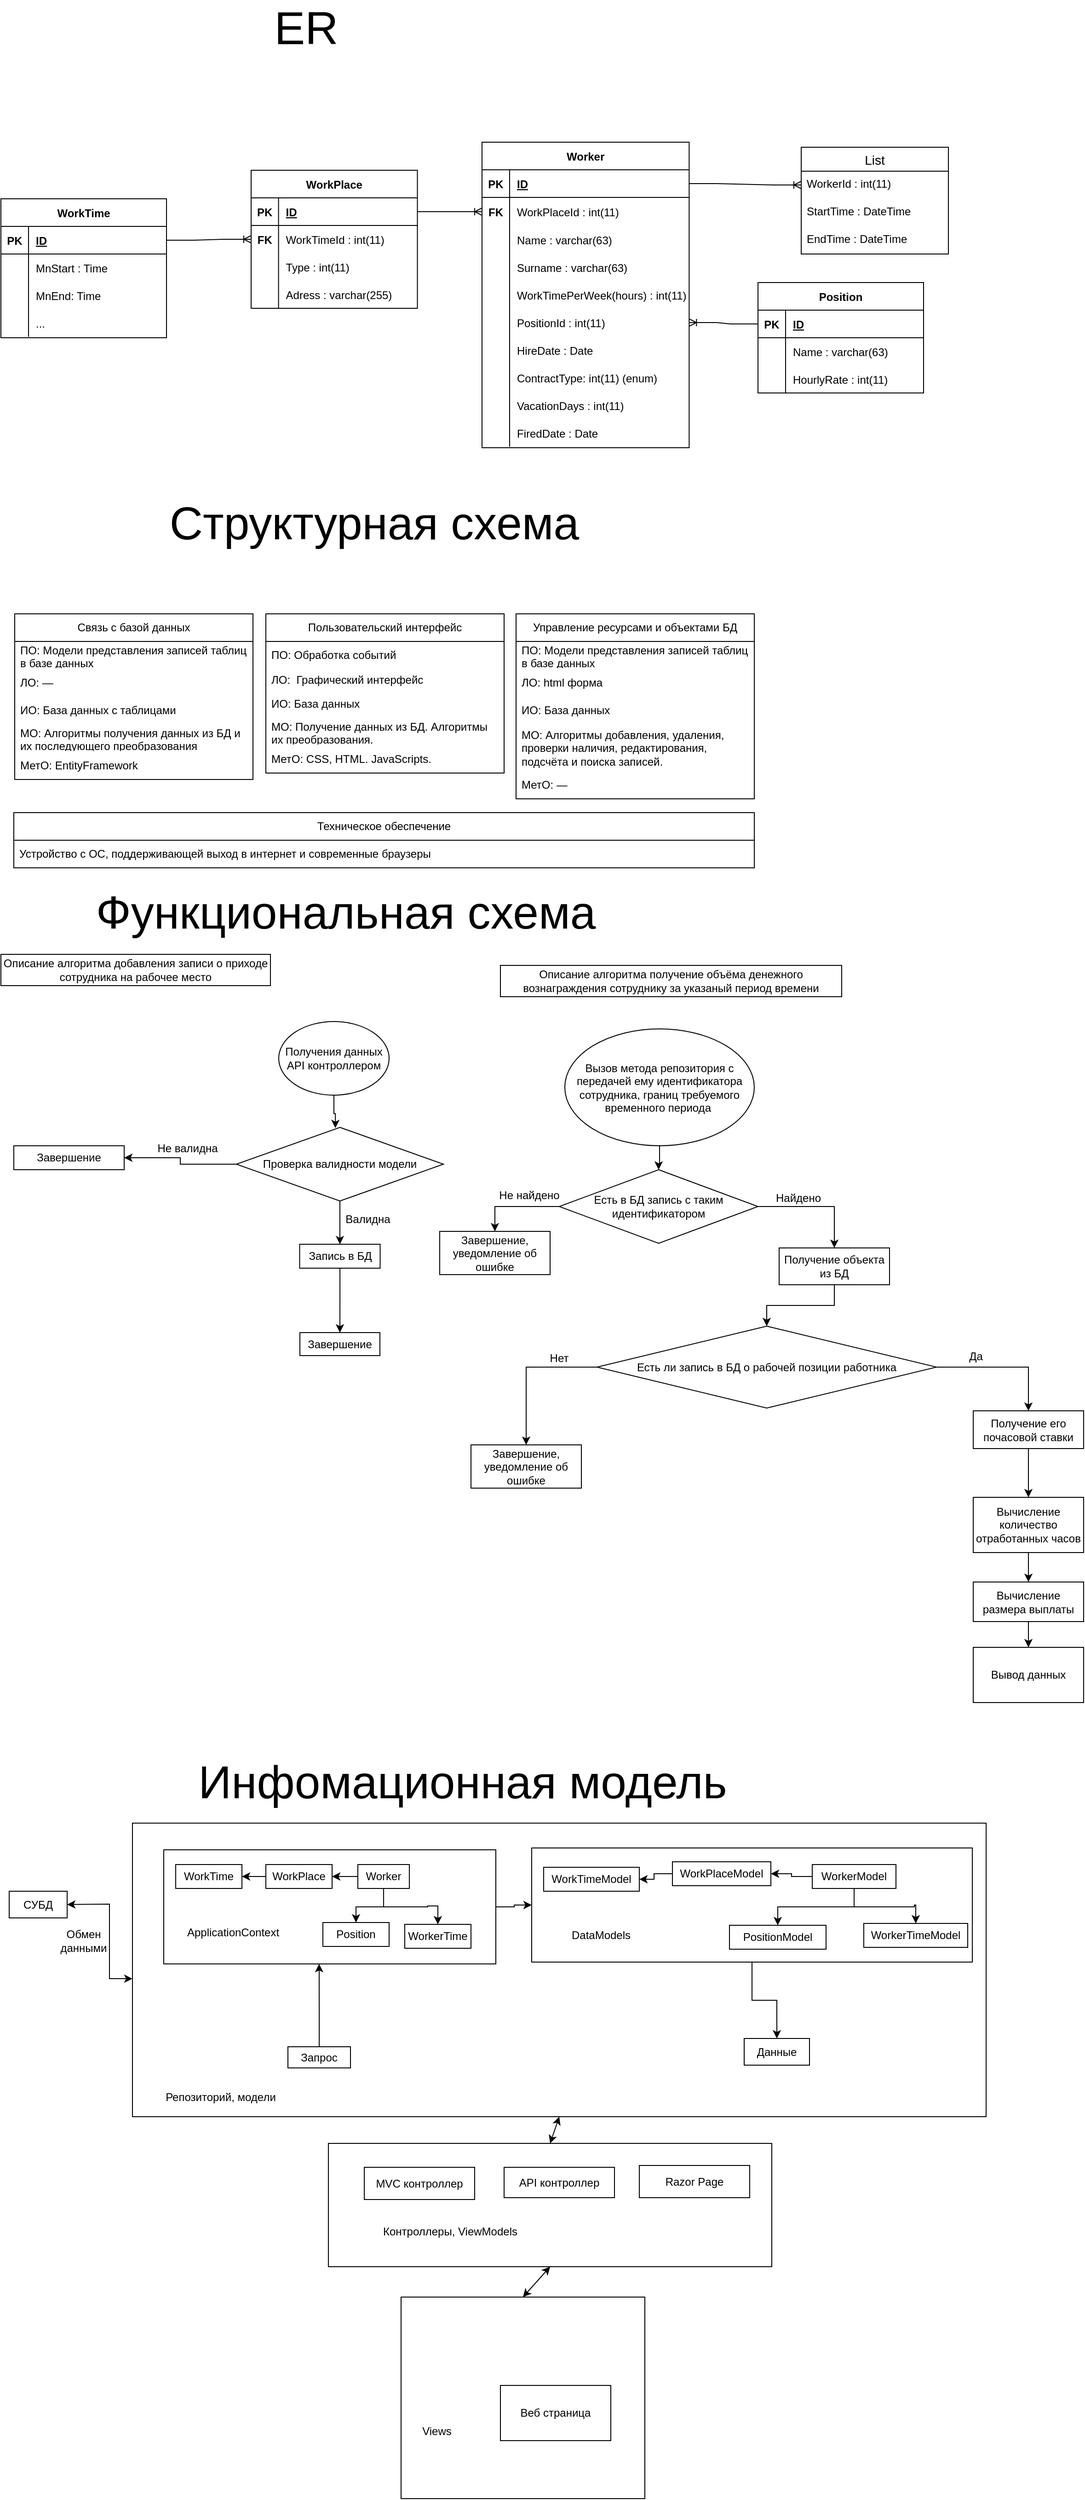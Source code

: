<mxfile version="20.5.3" type="github">
  <diagram id="sMmAQYCs5EyKu3Fh2t2H" name="Page-1">
    <mxGraphModel dx="3327" dy="934" grid="0" gridSize="10" guides="1" tooltips="1" connect="1" arrows="1" fold="1" page="1" pageScale="1" pageWidth="827" pageHeight="1169" math="0" shadow="0">
      <root>
        <mxCell id="0" />
        <mxCell id="1" parent="0" />
        <mxCell id="rYv1pdvPTBTZVdlMx-2p-1" value="WorkPlace" style="shape=table;startSize=30;container=1;collapsible=1;childLayout=tableLayout;fixedRows=1;rowLines=0;fontStyle=1;align=center;resizeLast=1;" parent="1" vertex="1">
          <mxGeometry x="-1333" y="242" width="180.75" height="150" as="geometry" />
        </mxCell>
        <mxCell id="rYv1pdvPTBTZVdlMx-2p-2" value="" style="shape=tableRow;horizontal=0;startSize=0;swimlaneHead=0;swimlaneBody=0;fillColor=none;collapsible=0;dropTarget=0;points=[[0,0.5],[1,0.5]];portConstraint=eastwest;top=0;left=0;right=0;bottom=1;" parent="rYv1pdvPTBTZVdlMx-2p-1" vertex="1">
          <mxGeometry y="30" width="180.75" height="30" as="geometry" />
        </mxCell>
        <mxCell id="rYv1pdvPTBTZVdlMx-2p-3" value="PK" style="shape=partialRectangle;connectable=0;fillColor=none;top=0;left=0;bottom=0;right=0;fontStyle=1;overflow=hidden;" parent="rYv1pdvPTBTZVdlMx-2p-2" vertex="1">
          <mxGeometry width="29.793" height="30" as="geometry">
            <mxRectangle width="29.793" height="30" as="alternateBounds" />
          </mxGeometry>
        </mxCell>
        <mxCell id="rYv1pdvPTBTZVdlMx-2p-4" value="ID" style="shape=partialRectangle;connectable=0;fillColor=none;top=0;left=0;bottom=0;right=0;align=left;spacingLeft=6;fontStyle=5;overflow=hidden;" parent="rYv1pdvPTBTZVdlMx-2p-2" vertex="1">
          <mxGeometry x="29.793" width="150.957" height="30" as="geometry">
            <mxRectangle width="150.957" height="30" as="alternateBounds" />
          </mxGeometry>
        </mxCell>
        <mxCell id="rYv1pdvPTBTZVdlMx-2p-8" value="" style="shape=tableRow;horizontal=0;startSize=0;swimlaneHead=0;swimlaneBody=0;fillColor=none;collapsible=0;dropTarget=0;points=[[0,0.5],[1,0.5]];portConstraint=eastwest;top=0;left=0;right=0;bottom=0;" parent="rYv1pdvPTBTZVdlMx-2p-1" vertex="1">
          <mxGeometry y="60" width="180.75" height="30" as="geometry" />
        </mxCell>
        <mxCell id="rYv1pdvPTBTZVdlMx-2p-9" value="FK" style="shape=partialRectangle;connectable=0;fillColor=none;top=0;left=0;bottom=0;right=0;editable=1;overflow=hidden;fontStyle=1" parent="rYv1pdvPTBTZVdlMx-2p-8" vertex="1">
          <mxGeometry width="29.793" height="30" as="geometry">
            <mxRectangle width="29.793" height="30" as="alternateBounds" />
          </mxGeometry>
        </mxCell>
        <mxCell id="rYv1pdvPTBTZVdlMx-2p-10" value="WorkTimeId : int(11)" style="shape=partialRectangle;connectable=0;fillColor=none;top=0;left=0;bottom=0;right=0;align=left;spacingLeft=6;overflow=hidden;" parent="rYv1pdvPTBTZVdlMx-2p-8" vertex="1">
          <mxGeometry x="29.793" width="150.957" height="30" as="geometry">
            <mxRectangle width="150.957" height="30" as="alternateBounds" />
          </mxGeometry>
        </mxCell>
        <mxCell id="rYv1pdvPTBTZVdlMx-2p-106" value="" style="shape=tableRow;horizontal=0;startSize=0;swimlaneHead=0;swimlaneBody=0;fillColor=none;collapsible=0;dropTarget=0;points=[[0,0.5],[1,0.5]];portConstraint=eastwest;top=0;left=0;right=0;bottom=0;" parent="rYv1pdvPTBTZVdlMx-2p-1" vertex="1">
          <mxGeometry y="90" width="180.75" height="30" as="geometry" />
        </mxCell>
        <mxCell id="rYv1pdvPTBTZVdlMx-2p-107" value="" style="shape=partialRectangle;connectable=0;fillColor=none;top=0;left=0;bottom=0;right=0;editable=1;overflow=hidden;" parent="rYv1pdvPTBTZVdlMx-2p-106" vertex="1">
          <mxGeometry width="29.793" height="30" as="geometry">
            <mxRectangle width="29.793" height="30" as="alternateBounds" />
          </mxGeometry>
        </mxCell>
        <mxCell id="rYv1pdvPTBTZVdlMx-2p-108" value="Type : int(11)" style="shape=partialRectangle;connectable=0;fillColor=none;top=0;left=0;bottom=0;right=0;align=left;spacingLeft=6;overflow=hidden;" parent="rYv1pdvPTBTZVdlMx-2p-106" vertex="1">
          <mxGeometry x="29.793" width="150.957" height="30" as="geometry">
            <mxRectangle width="150.957" height="30" as="alternateBounds" />
          </mxGeometry>
        </mxCell>
        <mxCell id="rYv1pdvPTBTZVdlMx-2p-129" value="" style="shape=tableRow;horizontal=0;startSize=0;swimlaneHead=0;swimlaneBody=0;fillColor=none;collapsible=0;dropTarget=0;points=[[0,0.5],[1,0.5]];portConstraint=eastwest;top=0;left=0;right=0;bottom=0;" parent="rYv1pdvPTBTZVdlMx-2p-1" vertex="1">
          <mxGeometry y="120" width="180.75" height="30" as="geometry" />
        </mxCell>
        <mxCell id="rYv1pdvPTBTZVdlMx-2p-130" value="" style="shape=partialRectangle;connectable=0;fillColor=none;top=0;left=0;bottom=0;right=0;editable=1;overflow=hidden;" parent="rYv1pdvPTBTZVdlMx-2p-129" vertex="1">
          <mxGeometry width="29.793" height="30" as="geometry">
            <mxRectangle width="29.793" height="30" as="alternateBounds" />
          </mxGeometry>
        </mxCell>
        <mxCell id="rYv1pdvPTBTZVdlMx-2p-131" value="Adress : varchar(255)" style="shape=partialRectangle;connectable=0;fillColor=none;top=0;left=0;bottom=0;right=0;align=left;spacingLeft=6;overflow=hidden;" parent="rYv1pdvPTBTZVdlMx-2p-129" vertex="1">
          <mxGeometry x="29.793" width="150.957" height="30" as="geometry">
            <mxRectangle width="150.957" height="30" as="alternateBounds" />
          </mxGeometry>
        </mxCell>
        <mxCell id="rYv1pdvPTBTZVdlMx-2p-14" value="Worker" style="shape=table;startSize=30;container=1;collapsible=1;childLayout=tableLayout;fixedRows=1;rowLines=0;fontStyle=1;align=center;resizeLast=1;" parent="1" vertex="1">
          <mxGeometry x="-1082" y="211.5" width="225.17" height="332" as="geometry">
            <mxRectangle x="-540" y="203.5" width="68" height="30" as="alternateBounds" />
          </mxGeometry>
        </mxCell>
        <mxCell id="rYv1pdvPTBTZVdlMx-2p-15" value="" style="shape=tableRow;horizontal=0;startSize=0;swimlaneHead=0;swimlaneBody=0;fillColor=none;collapsible=0;dropTarget=0;points=[[0,0.5],[1,0.5]];portConstraint=eastwest;top=0;left=0;right=0;bottom=1;" parent="rYv1pdvPTBTZVdlMx-2p-14" vertex="1">
          <mxGeometry y="30" width="225.17" height="30" as="geometry" />
        </mxCell>
        <mxCell id="rYv1pdvPTBTZVdlMx-2p-16" value="PK" style="shape=partialRectangle;connectable=0;fillColor=none;top=0;left=0;bottom=0;right=0;fontStyle=1;overflow=hidden;" parent="rYv1pdvPTBTZVdlMx-2p-15" vertex="1">
          <mxGeometry width="30.0" height="30" as="geometry">
            <mxRectangle width="30.0" height="30" as="alternateBounds" />
          </mxGeometry>
        </mxCell>
        <mxCell id="rYv1pdvPTBTZVdlMx-2p-17" value="ID" style="shape=partialRectangle;connectable=0;fillColor=none;top=0;left=0;bottom=0;right=0;align=left;spacingLeft=6;fontStyle=5;overflow=hidden;" parent="rYv1pdvPTBTZVdlMx-2p-15" vertex="1">
          <mxGeometry x="30.0" width="195.17" height="30" as="geometry">
            <mxRectangle width="195.17" height="30" as="alternateBounds" />
          </mxGeometry>
        </mxCell>
        <mxCell id="rYv1pdvPTBTZVdlMx-2p-18" value="" style="shape=tableRow;horizontal=0;startSize=0;swimlaneHead=0;swimlaneBody=0;fillColor=none;collapsible=0;dropTarget=0;points=[[0,0.5],[1,0.5]];portConstraint=eastwest;top=0;left=0;right=0;bottom=0;" parent="rYv1pdvPTBTZVdlMx-2p-14" vertex="1">
          <mxGeometry y="60" width="225.17" height="31" as="geometry" />
        </mxCell>
        <mxCell id="rYv1pdvPTBTZVdlMx-2p-19" value="FK" style="shape=partialRectangle;connectable=0;fillColor=none;top=0;left=0;bottom=0;right=0;editable=1;overflow=hidden;fontStyle=1" parent="rYv1pdvPTBTZVdlMx-2p-18" vertex="1">
          <mxGeometry width="30.0" height="31" as="geometry">
            <mxRectangle width="30.0" height="31" as="alternateBounds" />
          </mxGeometry>
        </mxCell>
        <mxCell id="rYv1pdvPTBTZVdlMx-2p-20" value="WorkPlaceId : int(11)" style="shape=partialRectangle;connectable=0;fillColor=none;top=0;left=0;bottom=0;right=0;align=left;spacingLeft=6;overflow=hidden;" parent="rYv1pdvPTBTZVdlMx-2p-18" vertex="1">
          <mxGeometry x="30.0" width="195.17" height="31" as="geometry">
            <mxRectangle width="195.17" height="31" as="alternateBounds" />
          </mxGeometry>
        </mxCell>
        <mxCell id="rYv1pdvPTBTZVdlMx-2p-21" value="" style="shape=tableRow;horizontal=0;startSize=0;swimlaneHead=0;swimlaneBody=0;fillColor=none;collapsible=0;dropTarget=0;points=[[0,0.5],[1,0.5]];portConstraint=eastwest;top=0;left=0;right=0;bottom=0;" parent="rYv1pdvPTBTZVdlMx-2p-14" vertex="1">
          <mxGeometry y="91" width="225.17" height="30" as="geometry" />
        </mxCell>
        <mxCell id="rYv1pdvPTBTZVdlMx-2p-22" value="" style="shape=partialRectangle;connectable=0;fillColor=none;top=0;left=0;bottom=0;right=0;editable=1;overflow=hidden;" parent="rYv1pdvPTBTZVdlMx-2p-21" vertex="1">
          <mxGeometry width="30.0" height="30" as="geometry">
            <mxRectangle width="30.0" height="30" as="alternateBounds" />
          </mxGeometry>
        </mxCell>
        <mxCell id="rYv1pdvPTBTZVdlMx-2p-23" value="Name : varchar(63)" style="shape=partialRectangle;connectable=0;fillColor=none;top=0;left=0;bottom=0;right=0;align=left;spacingLeft=6;overflow=hidden;" parent="rYv1pdvPTBTZVdlMx-2p-21" vertex="1">
          <mxGeometry x="30.0" width="195.17" height="30" as="geometry">
            <mxRectangle width="195.17" height="30" as="alternateBounds" />
          </mxGeometry>
        </mxCell>
        <mxCell id="rYv1pdvPTBTZVdlMx-2p-24" value="" style="shape=tableRow;horizontal=0;startSize=0;swimlaneHead=0;swimlaneBody=0;fillColor=none;collapsible=0;dropTarget=0;points=[[0,0.5],[1,0.5]];portConstraint=eastwest;top=0;left=0;right=0;bottom=0;" parent="rYv1pdvPTBTZVdlMx-2p-14" vertex="1">
          <mxGeometry y="121" width="225.17" height="30" as="geometry" />
        </mxCell>
        <mxCell id="rYv1pdvPTBTZVdlMx-2p-25" value="" style="shape=partialRectangle;connectable=0;fillColor=none;top=0;left=0;bottom=0;right=0;editable=1;overflow=hidden;" parent="rYv1pdvPTBTZVdlMx-2p-24" vertex="1">
          <mxGeometry width="30.0" height="30" as="geometry">
            <mxRectangle width="30.0" height="30" as="alternateBounds" />
          </mxGeometry>
        </mxCell>
        <mxCell id="rYv1pdvPTBTZVdlMx-2p-26" value="Surname : varchar(63)" style="shape=partialRectangle;connectable=0;fillColor=none;top=0;left=0;bottom=0;right=0;align=left;spacingLeft=6;overflow=hidden;" parent="rYv1pdvPTBTZVdlMx-2p-24" vertex="1">
          <mxGeometry x="30.0" width="195.17" height="30" as="geometry">
            <mxRectangle width="195.17" height="30" as="alternateBounds" />
          </mxGeometry>
        </mxCell>
        <mxCell id="rYv1pdvPTBTZVdlMx-2p-30" value="" style="shape=tableRow;horizontal=0;startSize=0;swimlaneHead=0;swimlaneBody=0;fillColor=none;collapsible=0;dropTarget=0;points=[[0,0.5],[1,0.5]];portConstraint=eastwest;top=0;left=0;right=0;bottom=0;" parent="rYv1pdvPTBTZVdlMx-2p-14" vertex="1">
          <mxGeometry y="151" width="225.17" height="30" as="geometry" />
        </mxCell>
        <mxCell id="rYv1pdvPTBTZVdlMx-2p-31" value="" style="shape=partialRectangle;connectable=0;fillColor=none;top=0;left=0;bottom=0;right=0;editable=1;overflow=hidden;" parent="rYv1pdvPTBTZVdlMx-2p-30" vertex="1">
          <mxGeometry width="30.0" height="30" as="geometry">
            <mxRectangle width="30.0" height="30" as="alternateBounds" />
          </mxGeometry>
        </mxCell>
        <mxCell id="rYv1pdvPTBTZVdlMx-2p-32" value="WorkTimePerWeek(hours) : int(11)" style="shape=partialRectangle;connectable=0;fillColor=none;top=0;left=0;bottom=0;right=0;align=left;spacingLeft=6;overflow=hidden;" parent="rYv1pdvPTBTZVdlMx-2p-30" vertex="1">
          <mxGeometry x="30.0" width="195.17" height="30" as="geometry">
            <mxRectangle width="195.17" height="30" as="alternateBounds" />
          </mxGeometry>
        </mxCell>
        <mxCell id="rYv1pdvPTBTZVdlMx-2p-49" value="" style="shape=tableRow;horizontal=0;startSize=0;swimlaneHead=0;swimlaneBody=0;fillColor=none;collapsible=0;dropTarget=0;points=[[0,0.5],[1,0.5]];portConstraint=eastwest;top=0;left=0;right=0;bottom=0;" parent="rYv1pdvPTBTZVdlMx-2p-14" vertex="1">
          <mxGeometry y="181" width="225.17" height="30" as="geometry" />
        </mxCell>
        <mxCell id="rYv1pdvPTBTZVdlMx-2p-50" value="" style="shape=partialRectangle;connectable=0;fillColor=none;top=0;left=0;bottom=0;right=0;editable=1;overflow=hidden;" parent="rYv1pdvPTBTZVdlMx-2p-49" vertex="1">
          <mxGeometry width="30.0" height="30" as="geometry">
            <mxRectangle width="30.0" height="30" as="alternateBounds" />
          </mxGeometry>
        </mxCell>
        <mxCell id="rYv1pdvPTBTZVdlMx-2p-51" value="PositionId : int(11)" style="shape=partialRectangle;connectable=0;fillColor=none;top=0;left=0;bottom=0;right=0;align=left;spacingLeft=6;overflow=hidden;" parent="rYv1pdvPTBTZVdlMx-2p-49" vertex="1">
          <mxGeometry x="30.0" width="195.17" height="30" as="geometry">
            <mxRectangle width="195.17" height="30" as="alternateBounds" />
          </mxGeometry>
        </mxCell>
        <mxCell id="rYv1pdvPTBTZVdlMx-2p-52" value="" style="shape=tableRow;horizontal=0;startSize=0;swimlaneHead=0;swimlaneBody=0;fillColor=none;collapsible=0;dropTarget=0;points=[[0,0.5],[1,0.5]];portConstraint=eastwest;top=0;left=0;right=0;bottom=0;" parent="rYv1pdvPTBTZVdlMx-2p-14" vertex="1">
          <mxGeometry y="211" width="225.17" height="30" as="geometry" />
        </mxCell>
        <mxCell id="rYv1pdvPTBTZVdlMx-2p-53" value="" style="shape=partialRectangle;connectable=0;fillColor=none;top=0;left=0;bottom=0;right=0;editable=1;overflow=hidden;" parent="rYv1pdvPTBTZVdlMx-2p-52" vertex="1">
          <mxGeometry width="30.0" height="30" as="geometry">
            <mxRectangle width="30.0" height="30" as="alternateBounds" />
          </mxGeometry>
        </mxCell>
        <mxCell id="rYv1pdvPTBTZVdlMx-2p-54" value="HireDate : Date" style="shape=partialRectangle;connectable=0;fillColor=none;top=0;left=0;bottom=0;right=0;align=left;spacingLeft=6;overflow=hidden;" parent="rYv1pdvPTBTZVdlMx-2p-52" vertex="1">
          <mxGeometry x="30.0" width="195.17" height="30" as="geometry">
            <mxRectangle width="195.17" height="30" as="alternateBounds" />
          </mxGeometry>
        </mxCell>
        <mxCell id="rYv1pdvPTBTZVdlMx-2p-55" value="" style="shape=tableRow;horizontal=0;startSize=0;swimlaneHead=0;swimlaneBody=0;fillColor=none;collapsible=0;dropTarget=0;points=[[0,0.5],[1,0.5]];portConstraint=eastwest;top=0;left=0;right=0;bottom=0;" parent="rYv1pdvPTBTZVdlMx-2p-14" vertex="1">
          <mxGeometry y="241" width="225.17" height="30" as="geometry" />
        </mxCell>
        <mxCell id="rYv1pdvPTBTZVdlMx-2p-56" value="" style="shape=partialRectangle;connectable=0;fillColor=none;top=0;left=0;bottom=0;right=0;editable=1;overflow=hidden;" parent="rYv1pdvPTBTZVdlMx-2p-55" vertex="1">
          <mxGeometry width="30.0" height="30" as="geometry">
            <mxRectangle width="30.0" height="30" as="alternateBounds" />
          </mxGeometry>
        </mxCell>
        <mxCell id="rYv1pdvPTBTZVdlMx-2p-57" value="ContractType: int(11) (enum)" style="shape=partialRectangle;connectable=0;fillColor=none;top=0;left=0;bottom=0;right=0;align=left;spacingLeft=6;overflow=hidden;" parent="rYv1pdvPTBTZVdlMx-2p-55" vertex="1">
          <mxGeometry x="30.0" width="195.17" height="30" as="geometry">
            <mxRectangle width="195.17" height="30" as="alternateBounds" />
          </mxGeometry>
        </mxCell>
        <mxCell id="rYv1pdvPTBTZVdlMx-2p-58" value="" style="shape=tableRow;horizontal=0;startSize=0;swimlaneHead=0;swimlaneBody=0;fillColor=none;collapsible=0;dropTarget=0;points=[[0,0.5],[1,0.5]];portConstraint=eastwest;top=0;left=0;right=0;bottom=0;" parent="rYv1pdvPTBTZVdlMx-2p-14" vertex="1">
          <mxGeometry y="271" width="225.17" height="30" as="geometry" />
        </mxCell>
        <mxCell id="rYv1pdvPTBTZVdlMx-2p-59" value="" style="shape=partialRectangle;connectable=0;fillColor=none;top=0;left=0;bottom=0;right=0;editable=1;overflow=hidden;" parent="rYv1pdvPTBTZVdlMx-2p-58" vertex="1">
          <mxGeometry width="30.0" height="30" as="geometry">
            <mxRectangle width="30.0" height="30" as="alternateBounds" />
          </mxGeometry>
        </mxCell>
        <mxCell id="rYv1pdvPTBTZVdlMx-2p-60" value="VacationDays : int(11)" style="shape=partialRectangle;connectable=0;fillColor=none;top=0;left=0;bottom=0;right=0;align=left;spacingLeft=6;overflow=hidden;" parent="rYv1pdvPTBTZVdlMx-2p-58" vertex="1">
          <mxGeometry x="30.0" width="195.17" height="30" as="geometry">
            <mxRectangle width="195.17" height="30" as="alternateBounds" />
          </mxGeometry>
        </mxCell>
        <mxCell id="c0_WBCbqgJbCGg01KjeH-1" value="" style="shape=tableRow;horizontal=0;startSize=0;swimlaneHead=0;swimlaneBody=0;fillColor=none;collapsible=0;dropTarget=0;points=[[0,0.5],[1,0.5]];portConstraint=eastwest;top=0;left=0;right=0;bottom=0;" parent="rYv1pdvPTBTZVdlMx-2p-14" vertex="1">
          <mxGeometry y="301" width="225.17" height="30" as="geometry" />
        </mxCell>
        <mxCell id="c0_WBCbqgJbCGg01KjeH-2" value="" style="shape=partialRectangle;connectable=0;fillColor=none;top=0;left=0;bottom=0;right=0;editable=1;overflow=hidden;" parent="c0_WBCbqgJbCGg01KjeH-1" vertex="1">
          <mxGeometry width="30.0" height="30" as="geometry">
            <mxRectangle width="30.0" height="30" as="alternateBounds" />
          </mxGeometry>
        </mxCell>
        <mxCell id="c0_WBCbqgJbCGg01KjeH-3" value="FiredDate : Date" style="shape=partialRectangle;connectable=0;fillColor=none;top=0;left=0;bottom=0;right=0;align=left;spacingLeft=6;overflow=hidden;" parent="c0_WBCbqgJbCGg01KjeH-1" vertex="1">
          <mxGeometry x="30.0" width="195.17" height="30" as="geometry">
            <mxRectangle width="195.17" height="30" as="alternateBounds" />
          </mxGeometry>
        </mxCell>
        <mxCell id="rYv1pdvPTBTZVdlMx-2p-27" value="" style="shape=tableRow;horizontal=0;startSize=0;swimlaneHead=0;swimlaneBody=0;fillColor=none;collapsible=0;dropTarget=0;points=[[0,0.5],[1,0.5]];portConstraint=eastwest;top=0;left=0;right=0;bottom=0;" parent="1" vertex="1">
          <mxGeometry x="-1045" y="200" width="180" height="30" as="geometry" />
        </mxCell>
        <mxCell id="rYv1pdvPTBTZVdlMx-2p-61" value="" style="edgeStyle=entityRelationEdgeStyle;fontSize=12;html=1;endArrow=ERoneToMany;rounded=0;entryX=0;entryY=0.5;entryDx=0;entryDy=0;exitX=1;exitY=0.5;exitDx=0;exitDy=0;" parent="1" source="rYv1pdvPTBTZVdlMx-2p-2" target="rYv1pdvPTBTZVdlMx-2p-18" edge="1">
          <mxGeometry width="100" height="100" relative="1" as="geometry">
            <mxPoint x="-1154" y="96" as="sourcePoint" />
            <mxPoint x="-1054" y="-4" as="targetPoint" />
          </mxGeometry>
        </mxCell>
        <mxCell id="rYv1pdvPTBTZVdlMx-2p-62" value="Position" style="shape=table;startSize=30;container=1;collapsible=1;childLayout=tableLayout;fixedRows=1;rowLines=0;fontStyle=1;align=center;resizeLast=1;" parent="1" vertex="1">
          <mxGeometry x="-782" y="364" width="180" height="120" as="geometry" />
        </mxCell>
        <mxCell id="rYv1pdvPTBTZVdlMx-2p-63" value="" style="shape=tableRow;horizontal=0;startSize=0;swimlaneHead=0;swimlaneBody=0;fillColor=none;collapsible=0;dropTarget=0;points=[[0,0.5],[1,0.5]];portConstraint=eastwest;top=0;left=0;right=0;bottom=1;" parent="rYv1pdvPTBTZVdlMx-2p-62" vertex="1">
          <mxGeometry y="30" width="180" height="30" as="geometry" />
        </mxCell>
        <mxCell id="rYv1pdvPTBTZVdlMx-2p-64" value="PK" style="shape=partialRectangle;connectable=0;fillColor=none;top=0;left=0;bottom=0;right=0;fontStyle=1;overflow=hidden;" parent="rYv1pdvPTBTZVdlMx-2p-63" vertex="1">
          <mxGeometry width="30" height="30" as="geometry">
            <mxRectangle width="30" height="30" as="alternateBounds" />
          </mxGeometry>
        </mxCell>
        <mxCell id="rYv1pdvPTBTZVdlMx-2p-65" value="ID" style="shape=partialRectangle;connectable=0;fillColor=none;top=0;left=0;bottom=0;right=0;align=left;spacingLeft=6;fontStyle=5;overflow=hidden;" parent="rYv1pdvPTBTZVdlMx-2p-63" vertex="1">
          <mxGeometry x="30" width="150" height="30" as="geometry">
            <mxRectangle width="150" height="30" as="alternateBounds" />
          </mxGeometry>
        </mxCell>
        <mxCell id="rYv1pdvPTBTZVdlMx-2p-66" value="" style="shape=tableRow;horizontal=0;startSize=0;swimlaneHead=0;swimlaneBody=0;fillColor=none;collapsible=0;dropTarget=0;points=[[0,0.5],[1,0.5]];portConstraint=eastwest;top=0;left=0;right=0;bottom=0;" parent="rYv1pdvPTBTZVdlMx-2p-62" vertex="1">
          <mxGeometry y="60" width="180" height="30" as="geometry" />
        </mxCell>
        <mxCell id="rYv1pdvPTBTZVdlMx-2p-67" value="" style="shape=partialRectangle;connectable=0;fillColor=none;top=0;left=0;bottom=0;right=0;editable=1;overflow=hidden;" parent="rYv1pdvPTBTZVdlMx-2p-66" vertex="1">
          <mxGeometry width="30" height="30" as="geometry">
            <mxRectangle width="30" height="30" as="alternateBounds" />
          </mxGeometry>
        </mxCell>
        <mxCell id="rYv1pdvPTBTZVdlMx-2p-68" value="Name : varchar(63)" style="shape=partialRectangle;connectable=0;fillColor=none;top=0;left=0;bottom=0;right=0;align=left;spacingLeft=6;overflow=hidden;" parent="rYv1pdvPTBTZVdlMx-2p-66" vertex="1">
          <mxGeometry x="30" width="150" height="30" as="geometry">
            <mxRectangle width="150" height="30" as="alternateBounds" />
          </mxGeometry>
        </mxCell>
        <mxCell id="rYv1pdvPTBTZVdlMx-2p-69" value="" style="shape=tableRow;horizontal=0;startSize=0;swimlaneHead=0;swimlaneBody=0;fillColor=none;collapsible=0;dropTarget=0;points=[[0,0.5],[1,0.5]];portConstraint=eastwest;top=0;left=0;right=0;bottom=0;" parent="rYv1pdvPTBTZVdlMx-2p-62" vertex="1">
          <mxGeometry y="90" width="180" height="30" as="geometry" />
        </mxCell>
        <mxCell id="rYv1pdvPTBTZVdlMx-2p-70" value="" style="shape=partialRectangle;connectable=0;fillColor=none;top=0;left=0;bottom=0;right=0;editable=1;overflow=hidden;" parent="rYv1pdvPTBTZVdlMx-2p-69" vertex="1">
          <mxGeometry width="30" height="30" as="geometry">
            <mxRectangle width="30" height="30" as="alternateBounds" />
          </mxGeometry>
        </mxCell>
        <mxCell id="rYv1pdvPTBTZVdlMx-2p-71" value="HourlyRate : int(11)" style="shape=partialRectangle;connectable=0;fillColor=none;top=0;left=0;bottom=0;right=0;align=left;spacingLeft=6;overflow=hidden;" parent="rYv1pdvPTBTZVdlMx-2p-69" vertex="1">
          <mxGeometry x="30" width="150" height="30" as="geometry">
            <mxRectangle width="150" height="30" as="alternateBounds" />
          </mxGeometry>
        </mxCell>
        <mxCell id="rYv1pdvPTBTZVdlMx-2p-75" value="" style="edgeStyle=entityRelationEdgeStyle;fontSize=12;html=1;endArrow=ERoneToMany;rounded=0;entryX=1;entryY=0.5;entryDx=0;entryDy=0;exitX=0;exitY=0.5;exitDx=0;exitDy=0;" parent="1" source="rYv1pdvPTBTZVdlMx-2p-63" target="rYv1pdvPTBTZVdlMx-2p-49" edge="1">
          <mxGeometry width="100" height="100" relative="1" as="geometry">
            <mxPoint x="-787" y="230" as="sourcePoint" />
            <mxPoint x="-687" y="130" as="targetPoint" />
          </mxGeometry>
        </mxCell>
        <mxCell id="rYv1pdvPTBTZVdlMx-2p-89" value="" style="edgeStyle=entityRelationEdgeStyle;fontSize=12;html=1;endArrow=ERoneToMany;rounded=0;exitX=1;exitY=0.5;exitDx=0;exitDy=0;entryX=0;entryY=0.5;entryDx=0;entryDy=0;strokeWidth=1;" parent="1" source="rYv1pdvPTBTZVdlMx-2p-15" target="rYv1pdvPTBTZVdlMx-2p-209" edge="1">
          <mxGeometry width="100" height="100" relative="1" as="geometry">
            <mxPoint x="-907" y="521" as="sourcePoint" />
            <mxPoint x="-807" y="421" as="targetPoint" />
          </mxGeometry>
        </mxCell>
        <mxCell id="rYv1pdvPTBTZVdlMx-2p-208" value="List" style="swimlane;fontStyle=0;childLayout=stackLayout;horizontal=1;startSize=26;horizontalStack=0;resizeParent=1;resizeParentMax=0;resizeLast=0;collapsible=1;marginBottom=0;align=center;fontSize=14;" parent="1" vertex="1">
          <mxGeometry x="-735" y="217" width="160" height="116" as="geometry" />
        </mxCell>
        <mxCell id="rYv1pdvPTBTZVdlMx-2p-209" value="WorkerId : int(11)" style="text;strokeColor=none;fillColor=none;spacingLeft=4;spacingRight=4;overflow=hidden;rotatable=0;points=[[0,0.5],[1,0.5]];portConstraint=eastwest;fontSize=12;" parent="rYv1pdvPTBTZVdlMx-2p-208" vertex="1">
          <mxGeometry y="26" width="160" height="30" as="geometry" />
        </mxCell>
        <mxCell id="rYv1pdvPTBTZVdlMx-2p-210" value="StartTime : DateTime" style="text;strokeColor=none;fillColor=none;spacingLeft=4;spacingRight=4;overflow=hidden;rotatable=0;points=[[0,0.5],[1,0.5]];portConstraint=eastwest;fontSize=12;" parent="rYv1pdvPTBTZVdlMx-2p-208" vertex="1">
          <mxGeometry y="56" width="160" height="30" as="geometry" />
        </mxCell>
        <mxCell id="rYv1pdvPTBTZVdlMx-2p-211" value="EndTime : DateTime" style="text;strokeColor=none;fillColor=none;spacingLeft=4;spacingRight=4;overflow=hidden;rotatable=0;points=[[0,0.5],[1,0.5]];portConstraint=eastwest;fontSize=12;" parent="rYv1pdvPTBTZVdlMx-2p-208" vertex="1">
          <mxGeometry y="86" width="160" height="30" as="geometry" />
        </mxCell>
        <mxCell id="rYv1pdvPTBTZVdlMx-2p-228" value="WorkTime" style="shape=table;startSize=30;container=1;collapsible=1;childLayout=tableLayout;fixedRows=1;rowLines=0;fontStyle=1;align=center;resizeLast=1;strokeColor=#000000;" parent="1" vertex="1">
          <mxGeometry x="-1605" y="273" width="180" height="151" as="geometry" />
        </mxCell>
        <mxCell id="rYv1pdvPTBTZVdlMx-2p-229" value="" style="shape=tableRow;horizontal=0;startSize=0;swimlaneHead=0;swimlaneBody=0;fillColor=none;collapsible=0;dropTarget=0;points=[[0,0.5],[1,0.5]];portConstraint=eastwest;top=0;left=0;right=0;bottom=1;strokeColor=#000000;" parent="rYv1pdvPTBTZVdlMx-2p-228" vertex="1">
          <mxGeometry y="30" width="180" height="30" as="geometry" />
        </mxCell>
        <mxCell id="rYv1pdvPTBTZVdlMx-2p-230" value="PK" style="shape=partialRectangle;connectable=0;fillColor=none;top=0;left=0;bottom=0;right=0;fontStyle=1;overflow=hidden;strokeColor=#000000;" parent="rYv1pdvPTBTZVdlMx-2p-229" vertex="1">
          <mxGeometry width="30" height="30" as="geometry">
            <mxRectangle width="30" height="30" as="alternateBounds" />
          </mxGeometry>
        </mxCell>
        <mxCell id="rYv1pdvPTBTZVdlMx-2p-231" value="ID" style="shape=partialRectangle;connectable=0;fillColor=none;top=0;left=0;bottom=0;right=0;align=left;spacingLeft=6;fontStyle=5;overflow=hidden;strokeColor=#000000;" parent="rYv1pdvPTBTZVdlMx-2p-229" vertex="1">
          <mxGeometry x="30" width="150" height="30" as="geometry">
            <mxRectangle width="150" height="30" as="alternateBounds" />
          </mxGeometry>
        </mxCell>
        <mxCell id="rYv1pdvPTBTZVdlMx-2p-232" value="" style="shape=tableRow;horizontal=0;startSize=0;swimlaneHead=0;swimlaneBody=0;fillColor=none;collapsible=0;dropTarget=0;points=[[0,0.5],[1,0.5]];portConstraint=eastwest;top=0;left=0;right=0;bottom=0;strokeColor=#000000;" parent="rYv1pdvPTBTZVdlMx-2p-228" vertex="1">
          <mxGeometry y="60" width="180" height="30" as="geometry" />
        </mxCell>
        <mxCell id="rYv1pdvPTBTZVdlMx-2p-233" value="" style="shape=partialRectangle;connectable=0;fillColor=none;top=0;left=0;bottom=0;right=0;editable=1;overflow=hidden;strokeColor=#000000;" parent="rYv1pdvPTBTZVdlMx-2p-232" vertex="1">
          <mxGeometry width="30" height="30" as="geometry">
            <mxRectangle width="30" height="30" as="alternateBounds" />
          </mxGeometry>
        </mxCell>
        <mxCell id="rYv1pdvPTBTZVdlMx-2p-234" value="MnStart : Time" style="shape=partialRectangle;connectable=0;fillColor=none;top=0;left=0;bottom=0;right=0;align=left;spacingLeft=6;overflow=hidden;strokeColor=#000000;" parent="rYv1pdvPTBTZVdlMx-2p-232" vertex="1">
          <mxGeometry x="30" width="150" height="30" as="geometry">
            <mxRectangle width="150" height="30" as="alternateBounds" />
          </mxGeometry>
        </mxCell>
        <mxCell id="rYv1pdvPTBTZVdlMx-2p-235" value="" style="shape=tableRow;horizontal=0;startSize=0;swimlaneHead=0;swimlaneBody=0;fillColor=none;collapsible=0;dropTarget=0;points=[[0,0.5],[1,0.5]];portConstraint=eastwest;top=0;left=0;right=0;bottom=0;strokeColor=#000000;" parent="rYv1pdvPTBTZVdlMx-2p-228" vertex="1">
          <mxGeometry y="90" width="180" height="30" as="geometry" />
        </mxCell>
        <mxCell id="rYv1pdvPTBTZVdlMx-2p-236" value="" style="shape=partialRectangle;connectable=0;fillColor=none;top=0;left=0;bottom=0;right=0;editable=1;overflow=hidden;strokeColor=#000000;" parent="rYv1pdvPTBTZVdlMx-2p-235" vertex="1">
          <mxGeometry width="30" height="30" as="geometry">
            <mxRectangle width="30" height="30" as="alternateBounds" />
          </mxGeometry>
        </mxCell>
        <mxCell id="rYv1pdvPTBTZVdlMx-2p-237" value="MnEnd: Time" style="shape=partialRectangle;connectable=0;fillColor=none;top=0;left=0;bottom=0;right=0;align=left;spacingLeft=6;overflow=hidden;strokeColor=#000000;" parent="rYv1pdvPTBTZVdlMx-2p-235" vertex="1">
          <mxGeometry x="30" width="150" height="30" as="geometry">
            <mxRectangle width="150" height="30" as="alternateBounds" />
          </mxGeometry>
        </mxCell>
        <mxCell id="rYv1pdvPTBTZVdlMx-2p-238" value="" style="shape=tableRow;horizontal=0;startSize=0;swimlaneHead=0;swimlaneBody=0;fillColor=none;collapsible=0;dropTarget=0;points=[[0,0.5],[1,0.5]];portConstraint=eastwest;top=0;left=0;right=0;bottom=0;strokeColor=#000000;" parent="rYv1pdvPTBTZVdlMx-2p-228" vertex="1">
          <mxGeometry y="120" width="180" height="30" as="geometry" />
        </mxCell>
        <mxCell id="rYv1pdvPTBTZVdlMx-2p-239" value="" style="shape=partialRectangle;connectable=0;fillColor=none;top=0;left=0;bottom=0;right=0;editable=1;overflow=hidden;strokeColor=#000000;" parent="rYv1pdvPTBTZVdlMx-2p-238" vertex="1">
          <mxGeometry width="30" height="30" as="geometry">
            <mxRectangle width="30" height="30" as="alternateBounds" />
          </mxGeometry>
        </mxCell>
        <mxCell id="rYv1pdvPTBTZVdlMx-2p-240" value="..." style="shape=partialRectangle;connectable=0;fillColor=none;top=0;left=0;bottom=0;right=0;align=left;spacingLeft=6;overflow=hidden;strokeColor=#000000;" parent="rYv1pdvPTBTZVdlMx-2p-238" vertex="1">
          <mxGeometry x="30" width="150" height="30" as="geometry">
            <mxRectangle width="150" height="30" as="alternateBounds" />
          </mxGeometry>
        </mxCell>
        <mxCell id="rYv1pdvPTBTZVdlMx-2p-241" value="" style="edgeStyle=entityRelationEdgeStyle;fontSize=12;html=1;endArrow=ERoneToMany;rounded=0;entryX=0;entryY=0.5;entryDx=0;entryDy=0;exitX=1;exitY=0.5;exitDx=0;exitDy=0;" parent="1" source="rYv1pdvPTBTZVdlMx-2p-229" target="rYv1pdvPTBTZVdlMx-2p-8" edge="1">
          <mxGeometry width="100" height="100" relative="1" as="geometry">
            <mxPoint x="-1224" y="320" as="sourcePoint" />
            <mxPoint x="-1150" y="544" as="targetPoint" />
          </mxGeometry>
        </mxCell>
        <mxCell id="c0_WBCbqgJbCGg01KjeH-4" value="&lt;font style=&quot;font-size: 50px;&quot;&gt;ER&lt;/font&gt;" style="text;html=1;strokeColor=none;fillColor=none;align=center;verticalAlign=middle;whiteSpace=wrap;rounded=0;" parent="1" vertex="1">
          <mxGeometry x="-1303" y="72" width="60" height="30" as="geometry" />
        </mxCell>
        <mxCell id="c0_WBCbqgJbCGg01KjeH-5" value="Структурная схема" style="text;html=1;strokeColor=none;fillColor=none;align=center;verticalAlign=middle;whiteSpace=wrap;rounded=0;fontSize=50;" parent="1" vertex="1">
          <mxGeometry x="-1462" y="610" width="526" height="30" as="geometry" />
        </mxCell>
        <mxCell id="c0_WBCbqgJbCGg01KjeH-6" value="Связь с базой данных" style="swimlane;fontStyle=0;childLayout=stackLayout;horizontal=1;startSize=30;horizontalStack=0;resizeParent=1;resizeParentMax=0;resizeLast=0;collapsible=1;marginBottom=0;whiteSpace=wrap;html=1;fontSize=12;" parent="1" vertex="1">
          <mxGeometry x="-1590" y="724" width="259" height="180" as="geometry" />
        </mxCell>
        <mxCell id="c0_WBCbqgJbCGg01KjeH-8" value="ПО: Модели представления записей таблиц в базе данных" style="text;strokeColor=none;fillColor=none;align=left;verticalAlign=middle;spacingLeft=4;spacingRight=4;overflow=hidden;points=[[0,0.5],[1,0.5]];portConstraint=eastwest;rotatable=0;whiteSpace=wrap;html=1;fontSize=12;" parent="c0_WBCbqgJbCGg01KjeH-6" vertex="1">
          <mxGeometry y="30" width="259" height="30" as="geometry" />
        </mxCell>
        <mxCell id="c0_WBCbqgJbCGg01KjeH-10" value="ЛО: —" style="text;strokeColor=none;fillColor=none;align=left;verticalAlign=middle;spacingLeft=4;spacingRight=4;overflow=hidden;points=[[0,0.5],[1,0.5]];portConstraint=eastwest;rotatable=0;whiteSpace=wrap;html=1;fontSize=12;" parent="c0_WBCbqgJbCGg01KjeH-6" vertex="1">
          <mxGeometry y="60" width="259" height="30" as="geometry" />
        </mxCell>
        <mxCell id="c0_WBCbqgJbCGg01KjeH-11" value="ИО: База данных с таблицами" style="text;strokeColor=none;fillColor=none;align=left;verticalAlign=middle;spacingLeft=4;spacingRight=4;overflow=hidden;points=[[0,0.5],[1,0.5]];portConstraint=eastwest;rotatable=0;whiteSpace=wrap;html=1;fontSize=12;" parent="c0_WBCbqgJbCGg01KjeH-6" vertex="1">
          <mxGeometry y="90" width="259" height="30" as="geometry" />
        </mxCell>
        <mxCell id="c0_WBCbqgJbCGg01KjeH-12" value="МО: Алгоритмы получения данных из БД и их последующего преобразования" style="text;strokeColor=none;fillColor=none;align=left;verticalAlign=middle;spacingLeft=4;spacingRight=4;overflow=hidden;points=[[0,0.5],[1,0.5]];portConstraint=eastwest;rotatable=0;whiteSpace=wrap;html=1;fontSize=12;" parent="c0_WBCbqgJbCGg01KjeH-6" vertex="1">
          <mxGeometry y="120" width="259" height="30" as="geometry" />
        </mxCell>
        <mxCell id="c0_WBCbqgJbCGg01KjeH-13" value="МетО: EntityFramework" style="text;strokeColor=none;fillColor=none;align=left;verticalAlign=middle;spacingLeft=4;spacingRight=4;overflow=hidden;points=[[0,0.5],[1,0.5]];portConstraint=eastwest;rotatable=0;whiteSpace=wrap;html=1;fontSize=12;" parent="c0_WBCbqgJbCGg01KjeH-6" vertex="1">
          <mxGeometry y="150" width="259" height="30" as="geometry" />
        </mxCell>
        <mxCell id="c0_WBCbqgJbCGg01KjeH-15" value="Пользовательский интерфейс" style="swimlane;fontStyle=0;childLayout=stackLayout;horizontal=1;startSize=30;horizontalStack=0;resizeParent=1;resizeParentMax=0;resizeLast=0;collapsible=1;marginBottom=0;whiteSpace=wrap;html=1;fontSize=12;" parent="1" vertex="1">
          <mxGeometry x="-1317" y="724" width="259" height="173" as="geometry" />
        </mxCell>
        <mxCell id="c0_WBCbqgJbCGg01KjeH-16" value="ПО: Обработка событий" style="text;strokeColor=none;fillColor=none;align=left;verticalAlign=middle;spacingLeft=4;spacingRight=4;overflow=hidden;points=[[0,0.5],[1,0.5]];portConstraint=eastwest;rotatable=0;whiteSpace=wrap;html=1;fontSize=12;" parent="c0_WBCbqgJbCGg01KjeH-15" vertex="1">
          <mxGeometry y="30" width="259" height="30" as="geometry" />
        </mxCell>
        <mxCell id="c0_WBCbqgJbCGg01KjeH-17" value="ЛО:&amp;nbsp; Графический интерфейс" style="text;strokeColor=none;fillColor=none;align=left;verticalAlign=middle;spacingLeft=4;spacingRight=4;overflow=hidden;points=[[0,0.5],[1,0.5]];portConstraint=eastwest;rotatable=0;whiteSpace=wrap;html=1;fontSize=12;" parent="c0_WBCbqgJbCGg01KjeH-15" vertex="1">
          <mxGeometry y="60" width="259" height="23" as="geometry" />
        </mxCell>
        <mxCell id="c0_WBCbqgJbCGg01KjeH-18" value="ИО: База данных" style="text;strokeColor=none;fillColor=none;align=left;verticalAlign=middle;spacingLeft=4;spacingRight=4;overflow=hidden;points=[[0,0.5],[1,0.5]];portConstraint=eastwest;rotatable=0;whiteSpace=wrap;html=1;fontSize=12;" parent="c0_WBCbqgJbCGg01KjeH-15" vertex="1">
          <mxGeometry y="83" width="259" height="30" as="geometry" />
        </mxCell>
        <mxCell id="c0_WBCbqgJbCGg01KjeH-19" value="МО: Получение данных из БД. Алгоритмы их преобразования." style="text;strokeColor=none;fillColor=none;align=left;verticalAlign=middle;spacingLeft=4;spacingRight=4;overflow=hidden;points=[[0,0.5],[1,0.5]];portConstraint=eastwest;rotatable=0;whiteSpace=wrap;html=1;fontSize=12;" parent="c0_WBCbqgJbCGg01KjeH-15" vertex="1">
          <mxGeometry y="113" width="259" height="30" as="geometry" />
        </mxCell>
        <mxCell id="c0_WBCbqgJbCGg01KjeH-20" value="МетО: СSS, HTML. JavaScripts." style="text;strokeColor=none;fillColor=none;align=left;verticalAlign=middle;spacingLeft=4;spacingRight=4;overflow=hidden;points=[[0,0.5],[1,0.5]];portConstraint=eastwest;rotatable=0;whiteSpace=wrap;html=1;fontSize=12;" parent="c0_WBCbqgJbCGg01KjeH-15" vertex="1">
          <mxGeometry y="143" width="259" height="30" as="geometry" />
        </mxCell>
        <mxCell id="c0_WBCbqgJbCGg01KjeH-21" value="Управление ресурсами и объектами БД" style="swimlane;fontStyle=0;childLayout=stackLayout;horizontal=1;startSize=30;horizontalStack=0;resizeParent=1;resizeParentMax=0;resizeLast=0;collapsible=1;marginBottom=0;whiteSpace=wrap;html=1;fontSize=12;" parent="1" vertex="1">
          <mxGeometry x="-1045" y="724" width="259" height="201" as="geometry" />
        </mxCell>
        <mxCell id="c0_WBCbqgJbCGg01KjeH-22" value="ПО: Модели представления записей таблиц в базе данных" style="text;strokeColor=none;fillColor=none;align=left;verticalAlign=middle;spacingLeft=4;spacingRight=4;overflow=hidden;points=[[0,0.5],[1,0.5]];portConstraint=eastwest;rotatable=0;whiteSpace=wrap;html=1;fontSize=12;" parent="c0_WBCbqgJbCGg01KjeH-21" vertex="1">
          <mxGeometry y="30" width="259" height="30" as="geometry" />
        </mxCell>
        <mxCell id="c0_WBCbqgJbCGg01KjeH-23" value="ЛО: html форма&amp;nbsp;" style="text;strokeColor=none;fillColor=none;align=left;verticalAlign=middle;spacingLeft=4;spacingRight=4;overflow=hidden;points=[[0,0.5],[1,0.5]];portConstraint=eastwest;rotatable=0;whiteSpace=wrap;html=1;fontSize=12;" parent="c0_WBCbqgJbCGg01KjeH-21" vertex="1">
          <mxGeometry y="60" width="259" height="30" as="geometry" />
        </mxCell>
        <mxCell id="c0_WBCbqgJbCGg01KjeH-24" value="ИО: База данных" style="text;strokeColor=none;fillColor=none;align=left;verticalAlign=middle;spacingLeft=4;spacingRight=4;overflow=hidden;points=[[0,0.5],[1,0.5]];portConstraint=eastwest;rotatable=0;whiteSpace=wrap;html=1;fontSize=12;" parent="c0_WBCbqgJbCGg01KjeH-21" vertex="1">
          <mxGeometry y="90" width="259" height="30" as="geometry" />
        </mxCell>
        <mxCell id="c0_WBCbqgJbCGg01KjeH-25" value="МО: Алгоритмы добавления, удаления, проверки наличия, редактирования, подсчёта и поиска записей." style="text;strokeColor=none;fillColor=none;align=left;verticalAlign=middle;spacingLeft=4;spacingRight=4;overflow=hidden;points=[[0,0.5],[1,0.5]];portConstraint=eastwest;rotatable=0;whiteSpace=wrap;html=1;fontSize=12;" parent="c0_WBCbqgJbCGg01KjeH-21" vertex="1">
          <mxGeometry y="120" width="259" height="51" as="geometry" />
        </mxCell>
        <mxCell id="c0_WBCbqgJbCGg01KjeH-26" value="МетО: —" style="text;strokeColor=none;fillColor=none;align=left;verticalAlign=middle;spacingLeft=4;spacingRight=4;overflow=hidden;points=[[0,0.5],[1,0.5]];portConstraint=eastwest;rotatable=0;whiteSpace=wrap;html=1;fontSize=12;" parent="c0_WBCbqgJbCGg01KjeH-21" vertex="1">
          <mxGeometry y="171" width="259" height="30" as="geometry" />
        </mxCell>
        <mxCell id="c0_WBCbqgJbCGg01KjeH-27" value="Техническое обеспечение" style="swimlane;fontStyle=0;childLayout=stackLayout;horizontal=1;startSize=30;horizontalStack=0;resizeParent=1;resizeParentMax=0;resizeLast=0;collapsible=1;marginBottom=0;whiteSpace=wrap;html=1;fontSize=12;" parent="1" vertex="1">
          <mxGeometry x="-1591" y="940" width="805" height="60" as="geometry" />
        </mxCell>
        <mxCell id="c0_WBCbqgJbCGg01KjeH-28" value="Устройство с ОС, поддерживающей выход в интернет и современные браузеры" style="text;strokeColor=none;fillColor=none;align=left;verticalAlign=middle;spacingLeft=4;spacingRight=4;overflow=hidden;points=[[0,0.5],[1,0.5]];portConstraint=eastwest;rotatable=0;whiteSpace=wrap;html=1;fontSize=12;" parent="c0_WBCbqgJbCGg01KjeH-27" vertex="1">
          <mxGeometry y="30" width="805" height="30" as="geometry" />
        </mxCell>
        <mxCell id="c0_WBCbqgJbCGg01KjeH-31" value="Функциональная схема" style="text;html=1;strokeColor=none;fillColor=none;align=center;verticalAlign=middle;whiteSpace=wrap;rounded=0;fontSize=50;" parent="1" vertex="1">
          <mxGeometry x="-1552" y="1033" width="644" height="30" as="geometry" />
        </mxCell>
        <mxCell id="c0_WBCbqgJbCGg01KjeH-32" value="Описание алгоритма добавления записи о приходе сотрудника на рабочее место" style="rounded=0;whiteSpace=wrap;html=1;fontSize=12;" parent="1" vertex="1">
          <mxGeometry x="-1605" y="1094" width="293" height="34" as="geometry" />
        </mxCell>
        <mxCell id="c0_WBCbqgJbCGg01KjeH-37" style="edgeStyle=orthogonalEdgeStyle;rounded=0;orthogonalLoop=1;jettySize=auto;html=1;entryX=0.478;entryY=0.01;entryDx=0;entryDy=0;entryPerimeter=0;fontSize=12;" parent="1" source="c0_WBCbqgJbCGg01KjeH-33" target="c0_WBCbqgJbCGg01KjeH-34" edge="1">
          <mxGeometry relative="1" as="geometry" />
        </mxCell>
        <mxCell id="c0_WBCbqgJbCGg01KjeH-33" value="Получения данных API контроллером" style="ellipse;whiteSpace=wrap;html=1;fontSize=12;" parent="1" vertex="1">
          <mxGeometry x="-1303" y="1167" width="120" height="80" as="geometry" />
        </mxCell>
        <mxCell id="c0_WBCbqgJbCGg01KjeH-36" style="edgeStyle=orthogonalEdgeStyle;rounded=0;orthogonalLoop=1;jettySize=auto;html=1;fontSize=12;" parent="1" source="c0_WBCbqgJbCGg01KjeH-34" target="c0_WBCbqgJbCGg01KjeH-35" edge="1">
          <mxGeometry relative="1" as="geometry" />
        </mxCell>
        <mxCell id="c0_WBCbqgJbCGg01KjeH-40" style="edgeStyle=orthogonalEdgeStyle;rounded=0;orthogonalLoop=1;jettySize=auto;html=1;entryX=0.5;entryY=0;entryDx=0;entryDy=0;fontSize=12;" parent="1" source="c0_WBCbqgJbCGg01KjeH-34" target="c0_WBCbqgJbCGg01KjeH-39" edge="1">
          <mxGeometry relative="1" as="geometry" />
        </mxCell>
        <mxCell id="c0_WBCbqgJbCGg01KjeH-34" value="Проверка валидности модели" style="rhombus;whiteSpace=wrap;html=1;fontSize=12;" parent="1" vertex="1">
          <mxGeometry x="-1349" y="1282" width="225" height="80" as="geometry" />
        </mxCell>
        <mxCell id="c0_WBCbqgJbCGg01KjeH-35" value="Завершение" style="rounded=0;whiteSpace=wrap;html=1;fontSize=12;" parent="1" vertex="1">
          <mxGeometry x="-1591" y="1302" width="120" height="26" as="geometry" />
        </mxCell>
        <mxCell id="c0_WBCbqgJbCGg01KjeH-38" value="Не валидна" style="text;html=1;strokeColor=none;fillColor=none;align=center;verticalAlign=middle;whiteSpace=wrap;rounded=0;fontSize=12;" parent="1" vertex="1">
          <mxGeometry x="-1448" y="1290" width="92" height="30" as="geometry" />
        </mxCell>
        <mxCell id="c0_WBCbqgJbCGg01KjeH-45" style="edgeStyle=orthogonalEdgeStyle;rounded=0;orthogonalLoop=1;jettySize=auto;html=1;entryX=0.5;entryY=0;entryDx=0;entryDy=0;fontSize=12;" parent="1" source="c0_WBCbqgJbCGg01KjeH-39" target="c0_WBCbqgJbCGg01KjeH-42" edge="1">
          <mxGeometry relative="1" as="geometry" />
        </mxCell>
        <mxCell id="c0_WBCbqgJbCGg01KjeH-39" value="Запись в БД" style="rounded=0;whiteSpace=wrap;html=1;fontSize=12;" parent="1" vertex="1">
          <mxGeometry x="-1280.25" y="1409" width="87.5" height="26" as="geometry" />
        </mxCell>
        <mxCell id="c0_WBCbqgJbCGg01KjeH-41" value="Валидна" style="text;html=1;strokeColor=none;fillColor=none;align=center;verticalAlign=middle;whiteSpace=wrap;rounded=0;fontSize=12;" parent="1" vertex="1">
          <mxGeometry x="-1236.5" y="1367" width="60" height="30" as="geometry" />
        </mxCell>
        <mxCell id="c0_WBCbqgJbCGg01KjeH-42" value="Завершение" style="rounded=0;whiteSpace=wrap;html=1;fontSize=12;" parent="1" vertex="1">
          <mxGeometry x="-1280" y="1505" width="87" height="25" as="geometry" />
        </mxCell>
        <mxCell id="c0_WBCbqgJbCGg01KjeH-46" value="Описание алгоритма получение объёма денежного вознаграждения сотруднику за указаный период времени" style="rounded=0;whiteSpace=wrap;html=1;fontSize=12;" parent="1" vertex="1">
          <mxGeometry x="-1062" y="1106" width="371" height="34" as="geometry" />
        </mxCell>
        <mxCell id="c0_WBCbqgJbCGg01KjeH-49" style="edgeStyle=orthogonalEdgeStyle;rounded=0;orthogonalLoop=1;jettySize=auto;html=1;entryX=0.5;entryY=0;entryDx=0;entryDy=0;fontSize=12;" parent="1" source="c0_WBCbqgJbCGg01KjeH-47" target="c0_WBCbqgJbCGg01KjeH-48" edge="1">
          <mxGeometry relative="1" as="geometry" />
        </mxCell>
        <mxCell id="c0_WBCbqgJbCGg01KjeH-47" value="Вызов метода репозитория с передачей ему идентификатора сотрудника, границ требуемого временного периода&amp;nbsp;" style="ellipse;whiteSpace=wrap;html=1;fontSize=12;" parent="1" vertex="1">
          <mxGeometry x="-992" y="1175" width="206" height="127" as="geometry" />
        </mxCell>
        <mxCell id="c0_WBCbqgJbCGg01KjeH-53" style="edgeStyle=orthogonalEdgeStyle;rounded=0;orthogonalLoop=1;jettySize=auto;html=1;entryX=0.5;entryY=0;entryDx=0;entryDy=0;fontSize=12;" parent="1" source="c0_WBCbqgJbCGg01KjeH-48" target="c0_WBCbqgJbCGg01KjeH-50" edge="1">
          <mxGeometry relative="1" as="geometry" />
        </mxCell>
        <mxCell id="c0_WBCbqgJbCGg01KjeH-55" style="edgeStyle=orthogonalEdgeStyle;rounded=0;orthogonalLoop=1;jettySize=auto;html=1;entryX=0.5;entryY=0;entryDx=0;entryDy=0;fontSize=12;" parent="1" source="c0_WBCbqgJbCGg01KjeH-48" target="c0_WBCbqgJbCGg01KjeH-51" edge="1">
          <mxGeometry relative="1" as="geometry" />
        </mxCell>
        <mxCell id="c0_WBCbqgJbCGg01KjeH-48" value="Есть в БД запись с таким идентификатором" style="rhombus;whiteSpace=wrap;html=1;fontSize=12;" parent="1" vertex="1">
          <mxGeometry x="-998" y="1328" width="216" height="80" as="geometry" />
        </mxCell>
        <mxCell id="c0_WBCbqgJbCGg01KjeH-50" value="Завершение, уведомление об ошибке" style="rounded=0;whiteSpace=wrap;html=1;fontSize=12;" parent="1" vertex="1">
          <mxGeometry x="-1128" y="1395" width="120" height="47" as="geometry" />
        </mxCell>
        <mxCell id="c0_WBCbqgJbCGg01KjeH-59" style="edgeStyle=orthogonalEdgeStyle;rounded=0;orthogonalLoop=1;jettySize=auto;html=1;entryX=0.5;entryY=0;entryDx=0;entryDy=0;fontSize=12;" parent="1" source="c0_WBCbqgJbCGg01KjeH-51" target="c0_WBCbqgJbCGg01KjeH-58" edge="1">
          <mxGeometry relative="1" as="geometry" />
        </mxCell>
        <mxCell id="c0_WBCbqgJbCGg01KjeH-51" value="Получение объекта из БД" style="rounded=0;whiteSpace=wrap;html=1;fontSize=12;" parent="1" vertex="1">
          <mxGeometry x="-759" y="1413" width="120" height="40" as="geometry" />
        </mxCell>
        <mxCell id="c0_WBCbqgJbCGg01KjeH-54" value="Не найдено" style="text;html=1;strokeColor=none;fillColor=none;align=center;verticalAlign=middle;whiteSpace=wrap;rounded=0;fontSize=12;" parent="1" vertex="1">
          <mxGeometry x="-1068" y="1341" width="75" height="30" as="geometry" />
        </mxCell>
        <mxCell id="c0_WBCbqgJbCGg01KjeH-56" value="Найдено" style="text;html=1;strokeColor=none;fillColor=none;align=center;verticalAlign=middle;whiteSpace=wrap;rounded=0;fontSize=12;" parent="1" vertex="1">
          <mxGeometry x="-768" y="1344" width="60" height="30" as="geometry" />
        </mxCell>
        <mxCell id="c0_WBCbqgJbCGg01KjeH-63" style="edgeStyle=orthogonalEdgeStyle;rounded=0;orthogonalLoop=1;jettySize=auto;html=1;fontSize=12;" parent="1" source="c0_WBCbqgJbCGg01KjeH-58" target="c0_WBCbqgJbCGg01KjeH-62" edge="1">
          <mxGeometry relative="1" as="geometry" />
        </mxCell>
        <mxCell id="c0_WBCbqgJbCGg01KjeH-65" style="edgeStyle=orthogonalEdgeStyle;rounded=0;orthogonalLoop=1;jettySize=auto;html=1;entryX=0.5;entryY=0;entryDx=0;entryDy=0;fontSize=12;" parent="1" source="c0_WBCbqgJbCGg01KjeH-58" target="c0_WBCbqgJbCGg01KjeH-61" edge="1">
          <mxGeometry relative="1" as="geometry" />
        </mxCell>
        <mxCell id="c0_WBCbqgJbCGg01KjeH-58" value="Есть ли запись в БД о рабочей позиции работника" style="rhombus;whiteSpace=wrap;html=1;fontSize=12;" parent="1" vertex="1">
          <mxGeometry x="-957" y="1498" width="369" height="89" as="geometry" />
        </mxCell>
        <mxCell id="c0_WBCbqgJbCGg01KjeH-68" style="edgeStyle=orthogonalEdgeStyle;rounded=0;orthogonalLoop=1;jettySize=auto;html=1;fontSize=12;" parent="1" source="c0_WBCbqgJbCGg01KjeH-61" target="c0_WBCbqgJbCGg01KjeH-67" edge="1">
          <mxGeometry relative="1" as="geometry" />
        </mxCell>
        <mxCell id="c0_WBCbqgJbCGg01KjeH-61" value="Получение его почасовой ставки" style="rounded=0;whiteSpace=wrap;html=1;fontSize=12;" parent="1" vertex="1">
          <mxGeometry x="-548" y="1590" width="120" height="41" as="geometry" />
        </mxCell>
        <mxCell id="c0_WBCbqgJbCGg01KjeH-62" value="Завершение, уведомление об ошибке" style="rounded=0;whiteSpace=wrap;html=1;fontSize=12;" parent="1" vertex="1">
          <mxGeometry x="-1094" y="1627" width="120" height="47" as="geometry" />
        </mxCell>
        <mxCell id="c0_WBCbqgJbCGg01KjeH-64" value="Нет" style="text;html=1;strokeColor=none;fillColor=none;align=center;verticalAlign=middle;whiteSpace=wrap;rounded=0;fontSize=12;" parent="1" vertex="1">
          <mxGeometry x="-1028" y="1518" width="60" height="30" as="geometry" />
        </mxCell>
        <mxCell id="c0_WBCbqgJbCGg01KjeH-66" value="Да" style="text;html=1;strokeColor=none;fillColor=none;align=center;verticalAlign=middle;whiteSpace=wrap;rounded=0;fontSize=12;" parent="1" vertex="1">
          <mxGeometry x="-575" y="1516" width="60" height="30" as="geometry" />
        </mxCell>
        <mxCell id="c0_WBCbqgJbCGg01KjeH-70" style="edgeStyle=orthogonalEdgeStyle;rounded=0;orthogonalLoop=1;jettySize=auto;html=1;entryX=0.5;entryY=0;entryDx=0;entryDy=0;fontSize=12;" parent="1" source="c0_WBCbqgJbCGg01KjeH-67" target="c0_WBCbqgJbCGg01KjeH-69" edge="1">
          <mxGeometry relative="1" as="geometry" />
        </mxCell>
        <mxCell id="c0_WBCbqgJbCGg01KjeH-67" value="Вычисление количество отработанных часов" style="rounded=0;whiteSpace=wrap;html=1;fontSize=12;" parent="1" vertex="1">
          <mxGeometry x="-548" y="1684" width="120" height="60" as="geometry" />
        </mxCell>
        <mxCell id="c0_WBCbqgJbCGg01KjeH-72" style="edgeStyle=orthogonalEdgeStyle;rounded=0;orthogonalLoop=1;jettySize=auto;html=1;entryX=0.5;entryY=0;entryDx=0;entryDy=0;fontSize=12;" parent="1" source="c0_WBCbqgJbCGg01KjeH-69" target="c0_WBCbqgJbCGg01KjeH-71" edge="1">
          <mxGeometry relative="1" as="geometry" />
        </mxCell>
        <mxCell id="c0_WBCbqgJbCGg01KjeH-69" value="Вычисление размера выплаты" style="rounded=0;whiteSpace=wrap;html=1;fontSize=12;" parent="1" vertex="1">
          <mxGeometry x="-548" y="1776" width="120" height="43" as="geometry" />
        </mxCell>
        <mxCell id="c0_WBCbqgJbCGg01KjeH-71" value="Вывод данных" style="rounded=0;whiteSpace=wrap;html=1;fontSize=12;" parent="1" vertex="1">
          <mxGeometry x="-548" y="1847" width="120" height="60" as="geometry" />
        </mxCell>
        <mxCell id="c0_WBCbqgJbCGg01KjeH-73" value="СУБД" style="rounded=0;whiteSpace=wrap;html=1;fontSize=12;" parent="1" vertex="1">
          <mxGeometry x="-1596" y="2112" width="63" height="29" as="geometry" />
        </mxCell>
        <mxCell id="c0_WBCbqgJbCGg01KjeH-74" value="Инфомационная модель" style="text;html=1;strokeColor=none;fillColor=none;align=center;verticalAlign=middle;whiteSpace=wrap;rounded=0;fontSize=50;" parent="1" vertex="1">
          <mxGeometry x="-1425" y="1978" width="644" height="30" as="geometry" />
        </mxCell>
        <mxCell id="c0_WBCbqgJbCGg01KjeH-76" value="" style="rounded=0;whiteSpace=wrap;html=1;fontSize=12;" parent="1" vertex="1">
          <mxGeometry x="-1462" y="2038" width="928" height="319" as="geometry" />
        </mxCell>
        <mxCell id="c0_WBCbqgJbCGg01KjeH-102" style="edgeStyle=orthogonalEdgeStyle;rounded=0;orthogonalLoop=1;jettySize=auto;html=1;fontSize=12;" parent="1" source="c0_WBCbqgJbCGg01KjeH-77" target="c0_WBCbqgJbCGg01KjeH-90" edge="1">
          <mxGeometry relative="1" as="geometry" />
        </mxCell>
        <mxCell id="c0_WBCbqgJbCGg01KjeH-77" value="" style="rounded=0;whiteSpace=wrap;html=1;fontSize=12;" parent="1" vertex="1">
          <mxGeometry x="-1428" y="2067" width="361" height="124" as="geometry" />
        </mxCell>
        <mxCell id="c0_WBCbqgJbCGg01KjeH-79" value="ApplicationContext" style="text;html=1;strokeColor=none;fillColor=none;align=center;verticalAlign=middle;whiteSpace=wrap;rounded=0;fontSize=12;" parent="1" vertex="1">
          <mxGeometry x="-1415" y="2142" width="125" height="30" as="geometry" />
        </mxCell>
        <mxCell id="c0_WBCbqgJbCGg01KjeH-80" value="WorkTime" style="rounded=0;whiteSpace=wrap;html=1;fontSize=12;" parent="1" vertex="1">
          <mxGeometry x="-1415" y="2083" width="72" height="26" as="geometry" />
        </mxCell>
        <mxCell id="c0_WBCbqgJbCGg01KjeH-85" style="edgeStyle=orthogonalEdgeStyle;rounded=0;orthogonalLoop=1;jettySize=auto;html=1;entryX=1;entryY=0.5;entryDx=0;entryDy=0;fontSize=12;" parent="1" source="c0_WBCbqgJbCGg01KjeH-81" target="c0_WBCbqgJbCGg01KjeH-80" edge="1">
          <mxGeometry relative="1" as="geometry" />
        </mxCell>
        <mxCell id="c0_WBCbqgJbCGg01KjeH-81" value="WorkPlace" style="rounded=0;whiteSpace=wrap;html=1;fontSize=12;" parent="1" vertex="1">
          <mxGeometry x="-1317" y="2083" width="72" height="26" as="geometry" />
        </mxCell>
        <mxCell id="c0_WBCbqgJbCGg01KjeH-86" style="edgeStyle=orthogonalEdgeStyle;rounded=0;orthogonalLoop=1;jettySize=auto;html=1;entryX=1;entryY=0.5;entryDx=0;entryDy=0;fontSize=12;" parent="1" source="c0_WBCbqgJbCGg01KjeH-82" target="c0_WBCbqgJbCGg01KjeH-81" edge="1">
          <mxGeometry relative="1" as="geometry" />
        </mxCell>
        <mxCell id="c0_WBCbqgJbCGg01KjeH-87" style="edgeStyle=orthogonalEdgeStyle;rounded=0;orthogonalLoop=1;jettySize=auto;html=1;fontSize=12;" parent="1" source="c0_WBCbqgJbCGg01KjeH-82" target="c0_WBCbqgJbCGg01KjeH-84" edge="1">
          <mxGeometry relative="1" as="geometry" />
        </mxCell>
        <mxCell id="c0_WBCbqgJbCGg01KjeH-88" style="edgeStyle=orthogonalEdgeStyle;rounded=0;orthogonalLoop=1;jettySize=auto;html=1;fontSize=12;" parent="1" source="c0_WBCbqgJbCGg01KjeH-82" target="c0_WBCbqgJbCGg01KjeH-83" edge="1">
          <mxGeometry relative="1" as="geometry" />
        </mxCell>
        <mxCell id="c0_WBCbqgJbCGg01KjeH-82" value="Worker" style="rounded=0;whiteSpace=wrap;html=1;fontSize=12;" parent="1" vertex="1">
          <mxGeometry x="-1217" y="2083" width="56" height="26" as="geometry" />
        </mxCell>
        <mxCell id="c0_WBCbqgJbCGg01KjeH-83" value="WorkerTime" style="rounded=0;whiteSpace=wrap;html=1;fontSize=12;" parent="1" vertex="1">
          <mxGeometry x="-1166" y="2148" width="72" height="26" as="geometry" />
        </mxCell>
        <mxCell id="c0_WBCbqgJbCGg01KjeH-84" value="Position" style="rounded=0;whiteSpace=wrap;html=1;fontSize=12;" parent="1" vertex="1">
          <mxGeometry x="-1255" y="2146" width="72" height="26" as="geometry" />
        </mxCell>
        <mxCell id="c0_WBCbqgJbCGg01KjeH-110" style="edgeStyle=orthogonalEdgeStyle;rounded=0;orthogonalLoop=1;jettySize=auto;html=1;fontSize=12;" parent="1" source="c0_WBCbqgJbCGg01KjeH-90" target="c0_WBCbqgJbCGg01KjeH-109" edge="1">
          <mxGeometry relative="1" as="geometry" />
        </mxCell>
        <mxCell id="c0_WBCbqgJbCGg01KjeH-90" value="" style="rounded=0;whiteSpace=wrap;html=1;fontSize=12;" parent="1" vertex="1">
          <mxGeometry x="-1028" y="2065" width="479" height="124" as="geometry" />
        </mxCell>
        <mxCell id="c0_WBCbqgJbCGg01KjeH-91" value="DataModels" style="text;html=1;strokeColor=none;fillColor=none;align=center;verticalAlign=middle;whiteSpace=wrap;rounded=0;fontSize=12;" parent="1" vertex="1">
          <mxGeometry x="-1015" y="2145" width="125" height="30" as="geometry" />
        </mxCell>
        <mxCell id="c0_WBCbqgJbCGg01KjeH-92" value="WorkTimeModel" style="rounded=0;whiteSpace=wrap;html=1;fontSize=12;" parent="1" vertex="1">
          <mxGeometry x="-1015" y="2086" width="104" height="26" as="geometry" />
        </mxCell>
        <mxCell id="c0_WBCbqgJbCGg01KjeH-100" style="edgeStyle=orthogonalEdgeStyle;rounded=0;orthogonalLoop=1;jettySize=auto;html=1;fontSize=12;" parent="1" source="c0_WBCbqgJbCGg01KjeH-93" target="c0_WBCbqgJbCGg01KjeH-92" edge="1">
          <mxGeometry relative="1" as="geometry" />
        </mxCell>
        <mxCell id="c0_WBCbqgJbCGg01KjeH-93" value="WorkPlaceModel" style="rounded=0;whiteSpace=wrap;html=1;fontSize=12;" parent="1" vertex="1">
          <mxGeometry x="-875" y="2080" width="107" height="26" as="geometry" />
        </mxCell>
        <mxCell id="c0_WBCbqgJbCGg01KjeH-94" style="edgeStyle=orthogonalEdgeStyle;rounded=0;orthogonalLoop=1;jettySize=auto;html=1;fontSize=12;" parent="1" source="c0_WBCbqgJbCGg01KjeH-96" target="c0_WBCbqgJbCGg01KjeH-98" edge="1">
          <mxGeometry relative="1" as="geometry" />
        </mxCell>
        <mxCell id="c0_WBCbqgJbCGg01KjeH-95" style="edgeStyle=orthogonalEdgeStyle;rounded=0;orthogonalLoop=1;jettySize=auto;html=1;fontSize=12;" parent="1" source="c0_WBCbqgJbCGg01KjeH-96" target="c0_WBCbqgJbCGg01KjeH-97" edge="1">
          <mxGeometry relative="1" as="geometry" />
        </mxCell>
        <mxCell id="c0_WBCbqgJbCGg01KjeH-99" style="edgeStyle=orthogonalEdgeStyle;rounded=0;orthogonalLoop=1;jettySize=auto;html=1;entryX=1;entryY=0.5;entryDx=0;entryDy=0;fontSize=12;" parent="1" source="c0_WBCbqgJbCGg01KjeH-96" target="c0_WBCbqgJbCGg01KjeH-93" edge="1">
          <mxGeometry relative="1" as="geometry" />
        </mxCell>
        <mxCell id="c0_WBCbqgJbCGg01KjeH-96" value="WorkerModel" style="rounded=0;whiteSpace=wrap;html=1;fontSize=12;" parent="1" vertex="1">
          <mxGeometry x="-723" y="2083" width="91" height="26" as="geometry" />
        </mxCell>
        <mxCell id="c0_WBCbqgJbCGg01KjeH-97" value="WorkerTimeModel" style="rounded=0;whiteSpace=wrap;html=1;fontSize=12;" parent="1" vertex="1">
          <mxGeometry x="-667" y="2147" width="113" height="26" as="geometry" />
        </mxCell>
        <mxCell id="c0_WBCbqgJbCGg01KjeH-98" value="PositionModel" style="rounded=0;whiteSpace=wrap;html=1;fontSize=12;" parent="1" vertex="1">
          <mxGeometry x="-813" y="2149" width="105" height="26" as="geometry" />
        </mxCell>
        <mxCell id="c0_WBCbqgJbCGg01KjeH-107" style="edgeStyle=orthogonalEdgeStyle;rounded=0;orthogonalLoop=1;jettySize=auto;html=1;entryX=0.468;entryY=1;entryDx=0;entryDy=0;entryPerimeter=0;fontSize=12;" parent="1" source="c0_WBCbqgJbCGg01KjeH-103" target="c0_WBCbqgJbCGg01KjeH-77" edge="1">
          <mxGeometry relative="1" as="geometry" />
        </mxCell>
        <mxCell id="c0_WBCbqgJbCGg01KjeH-103" value="Запрос" style="rounded=0;whiteSpace=wrap;html=1;fontSize=12;" parent="1" vertex="1">
          <mxGeometry x="-1293" y="2281" width="68" height="23" as="geometry" />
        </mxCell>
        <mxCell id="c0_WBCbqgJbCGg01KjeH-105" value="Обмен данными" style="text;html=1;strokeColor=none;fillColor=none;align=center;verticalAlign=middle;whiteSpace=wrap;rounded=0;fontSize=12;" parent="1" vertex="1">
          <mxGeometry x="-1545" y="2151" width="60" height="30" as="geometry" />
        </mxCell>
        <mxCell id="c0_WBCbqgJbCGg01KjeH-106" value="Репозиторий, модели" style="text;html=1;strokeColor=none;fillColor=none;align=center;verticalAlign=middle;whiteSpace=wrap;rounded=0;fontSize=12;" parent="1" vertex="1">
          <mxGeometry x="-1437" y="2321" width="142" height="30" as="geometry" />
        </mxCell>
        <mxCell id="c0_WBCbqgJbCGg01KjeH-109" value="Данные" style="rounded=0;whiteSpace=wrap;html=1;fontSize=12;" parent="1" vertex="1">
          <mxGeometry x="-797" y="2272" width="71" height="29" as="geometry" />
        </mxCell>
        <mxCell id="c0_WBCbqgJbCGg01KjeH-113" value="" style="rounded=0;whiteSpace=wrap;html=1;fontSize=12;" parent="1" vertex="1">
          <mxGeometry x="-1249" y="2386" width="482" height="134" as="geometry" />
        </mxCell>
        <mxCell id="c0_WBCbqgJbCGg01KjeH-115" value="MVC контроллер" style="rounded=0;whiteSpace=wrap;html=1;fontSize=12;" parent="1" vertex="1">
          <mxGeometry x="-1210" y="2412" width="120" height="35" as="geometry" />
        </mxCell>
        <mxCell id="c0_WBCbqgJbCGg01KjeH-116" value="API контроллер" style="rounded=0;whiteSpace=wrap;html=1;fontSize=12;" parent="1" vertex="1">
          <mxGeometry x="-1058" y="2412" width="120" height="33" as="geometry" />
        </mxCell>
        <mxCell id="c0_WBCbqgJbCGg01KjeH-117" value="Razor Page" style="rounded=0;whiteSpace=wrap;html=1;fontSize=12;" parent="1" vertex="1">
          <mxGeometry x="-911" y="2410" width="120" height="35" as="geometry" />
        </mxCell>
        <mxCell id="c0_WBCbqgJbCGg01KjeH-119" value="Контроллеры, ViewModels" style="text;html=1;strokeColor=none;fillColor=none;align=center;verticalAlign=middle;whiteSpace=wrap;rounded=0;fontSize=12;" parent="1" vertex="1">
          <mxGeometry x="-1203" y="2467" width="173" height="30" as="geometry" />
        </mxCell>
        <mxCell id="c0_WBCbqgJbCGg01KjeH-120" value="" style="rounded=0;whiteSpace=wrap;html=1;fontSize=12;" parent="1" vertex="1">
          <mxGeometry x="-1170" y="2553" width="265" height="219" as="geometry" />
        </mxCell>
        <mxCell id="c0_WBCbqgJbCGg01KjeH-121" value="Views" style="text;html=1;strokeColor=none;fillColor=none;align=center;verticalAlign=middle;whiteSpace=wrap;rounded=0;fontSize=12;" parent="1" vertex="1">
          <mxGeometry x="-1161" y="2684" width="60" height="30" as="geometry" />
        </mxCell>
        <mxCell id="c0_WBCbqgJbCGg01KjeH-125" value="" style="endArrow=classic;startArrow=classic;html=1;rounded=0;fontSize=12;entryX=0.5;entryY=1;entryDx=0;entryDy=0;exitX=0.5;exitY=0;exitDx=0;exitDy=0;" parent="1" source="c0_WBCbqgJbCGg01KjeH-113" target="c0_WBCbqgJbCGg01KjeH-76" edge="1">
          <mxGeometry width="50" height="50" relative="1" as="geometry">
            <mxPoint x="-1586" y="2570" as="sourcePoint" />
            <mxPoint x="-1536" y="2520" as="targetPoint" />
          </mxGeometry>
        </mxCell>
        <mxCell id="c0_WBCbqgJbCGg01KjeH-126" value="" style="endArrow=classic;startArrow=classic;html=1;rounded=0;fontSize=12;exitX=0.5;exitY=0;exitDx=0;exitDy=0;entryX=0.5;entryY=1;entryDx=0;entryDy=0;" parent="1" source="c0_WBCbqgJbCGg01KjeH-120" target="c0_WBCbqgJbCGg01KjeH-113" edge="1">
          <mxGeometry width="50" height="50" relative="1" as="geometry">
            <mxPoint x="-760" y="2473" as="sourcePoint" />
            <mxPoint x="-710" y="2423" as="targetPoint" />
          </mxGeometry>
        </mxCell>
        <mxCell id="c0_WBCbqgJbCGg01KjeH-127" value="Веб страница" style="rounded=0;whiteSpace=wrap;html=1;fontSize=12;" parent="1" vertex="1">
          <mxGeometry x="-1062" y="2649" width="120" height="60" as="geometry" />
        </mxCell>
        <mxCell id="ABE8GRPT3i-rpBIEwh6z-2" value="" style="endArrow=classic;startArrow=classic;html=1;rounded=0;entryX=0;entryY=0.53;entryDx=0;entryDy=0;entryPerimeter=0;exitX=1;exitY=0.5;exitDx=0;exitDy=0;" edge="1" parent="1" source="c0_WBCbqgJbCGg01KjeH-73" target="c0_WBCbqgJbCGg01KjeH-76">
          <mxGeometry width="50" height="50" relative="1" as="geometry">
            <mxPoint x="-1584" y="2159" as="sourcePoint" />
            <mxPoint x="-1534" y="2109" as="targetPoint" />
            <Array as="points">
              <mxPoint x="-1487" y="2126" />
              <mxPoint x="-1487" y="2207" />
            </Array>
          </mxGeometry>
        </mxCell>
      </root>
    </mxGraphModel>
  </diagram>
</mxfile>
